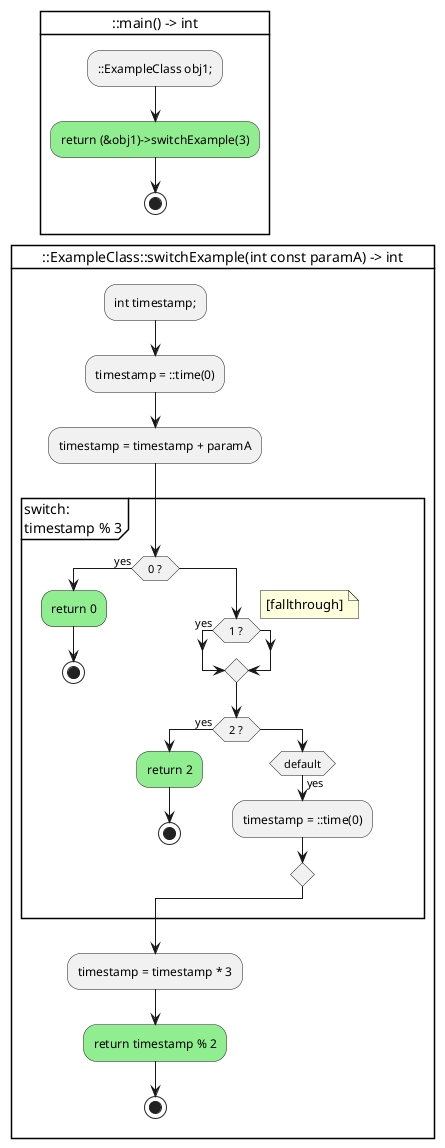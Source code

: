 @startuml

card "::main() -> int" {
    :::ExampleClass obj1;;
    #lightgreen:return (&obj1)->switchExample(3);
    stop
    -[hidden]->
}

card "::ExampleClass::switchExample(int const paramA) -> int" {
    :int timestamp;;
    :timestamp = ::time(0);
    :timestamp = timestamp + paramA;

partition "switch:\ntimestamp % 3" {
    ' case: 0 fallthrough: False
    if ( 0 ? ) then (yes)
        #lightgreen:return 0;
        stop
    else
        ' case: 1 fallthrough: True
        if ( 1 ? ) then (yes)
        endif
        note right: [fallthrough]
        ' case: 2 fallthrough: False
        if ( 2 ? ) then (yes)
            #lightgreen:return 2;
            stop
        else
            ' case: None fallthrough: True
            if ( default ) then (yes)
                :timestamp = ::time(0);
            else
                -[hidden]->
            endif
        endif
    endif
}
    :timestamp = timestamp * 3;
    #lightgreen:return timestamp % 2;
    stop
    -[hidden]->
}


@enduml
